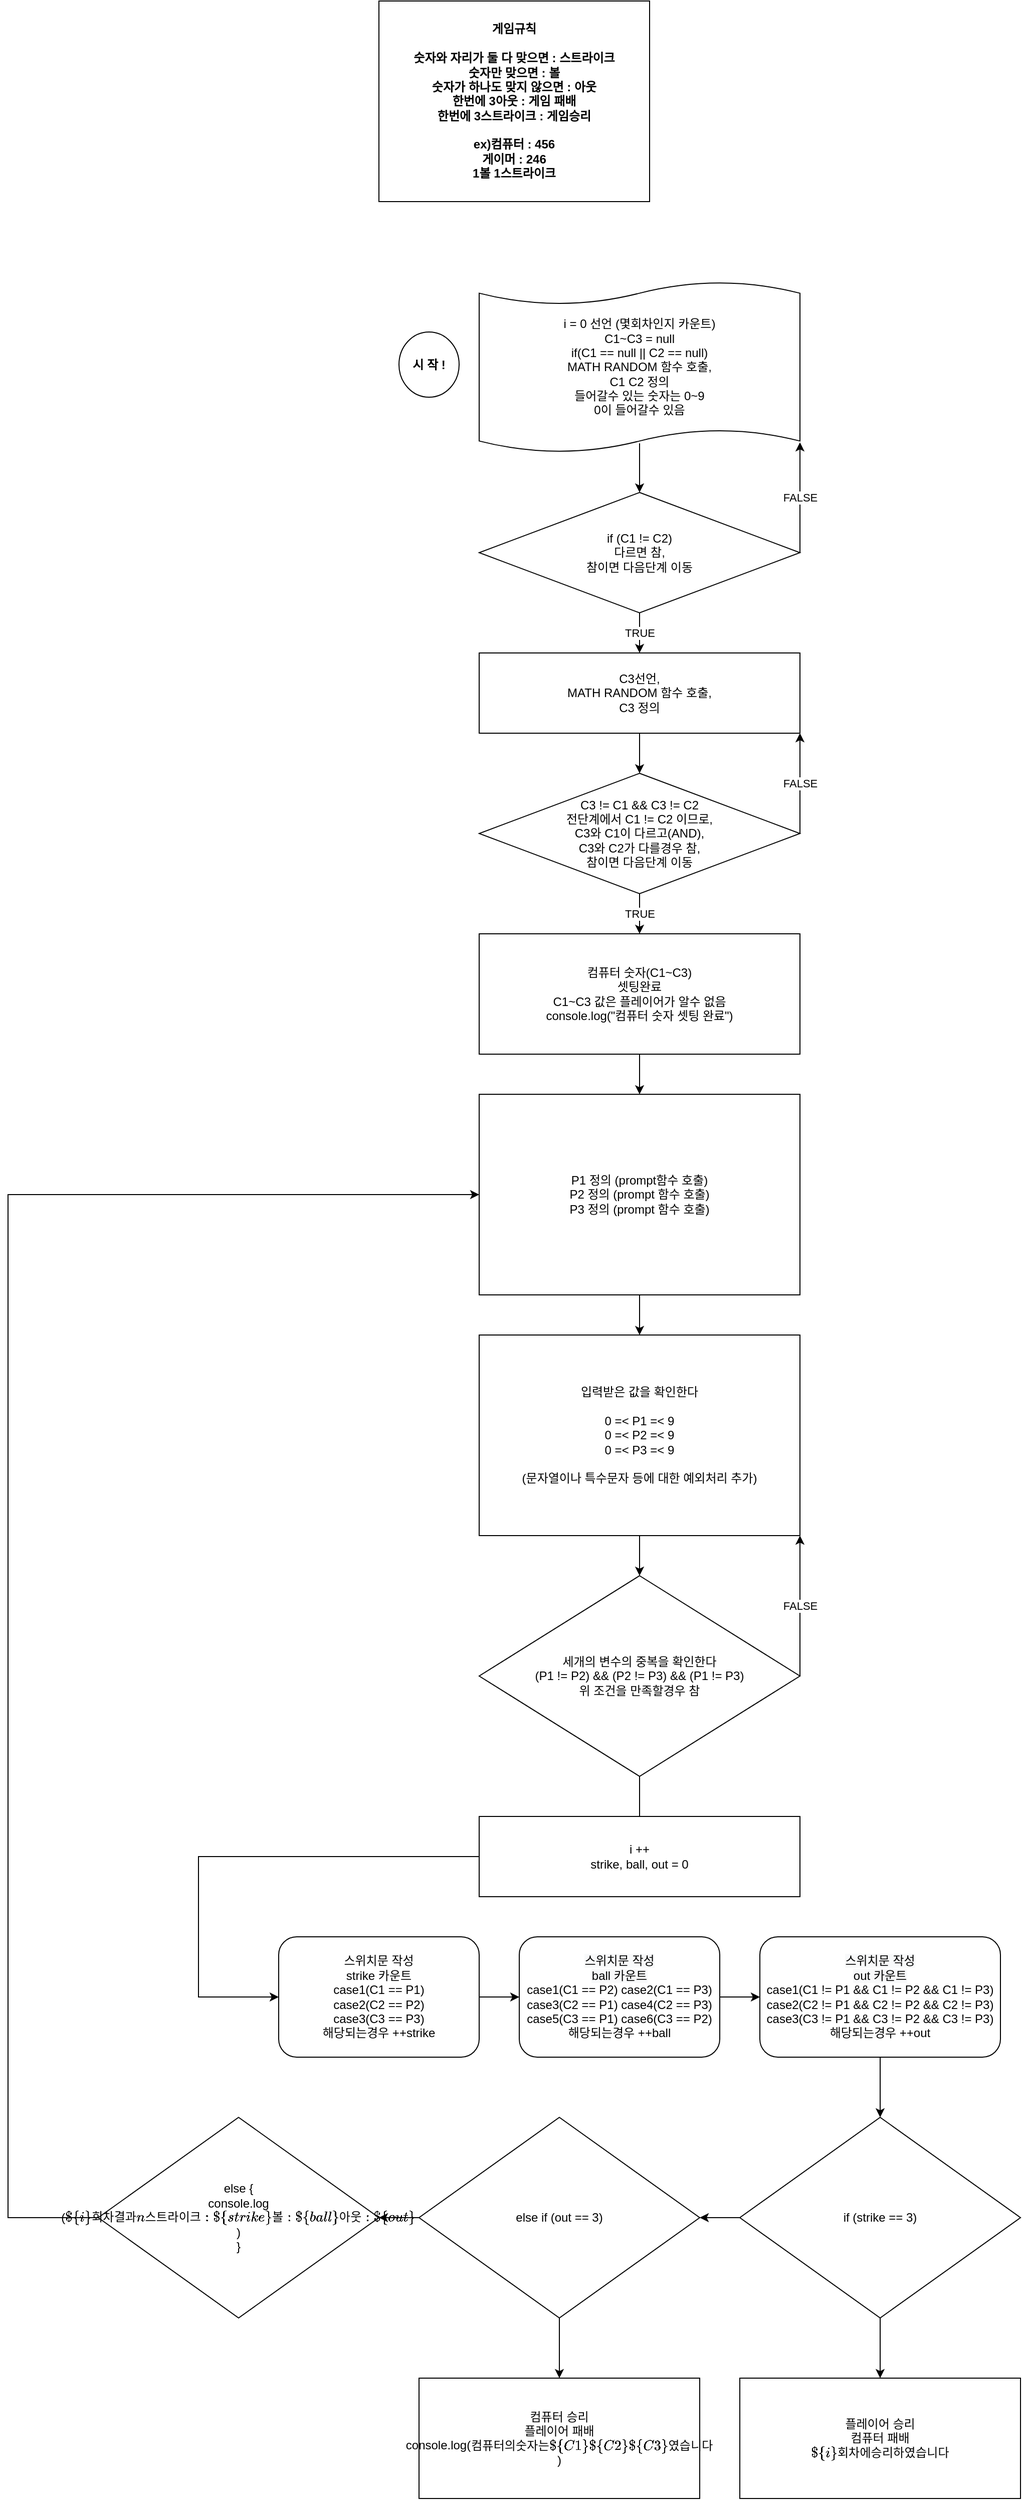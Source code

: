 <mxfile version="20.2.8" type="device"><diagram id="Y235UBWPfkgIHLuUU2gO" name="페이지-1"><mxGraphModel dx="2235" dy="1931" grid="1" gridSize="10" guides="1" tooltips="1" connect="1" arrows="1" fold="1" page="1" pageScale="1" pageWidth="827" pageHeight="1169" math="0" shadow="0"><root><mxCell id="0"/><mxCell id="1" parent="0"/><mxCell id="v2NCd7gPTgxXZb4yI8Rc-23" value="" style="edgeStyle=orthogonalEdgeStyle;rounded=0;orthogonalLoop=1;jettySize=auto;html=1;exitX=0.5;exitY=0.947;exitDx=0;exitDy=0;exitPerimeter=0;" edge="1" parent="1" source="K0F4MHVuEeflgUdzwVko-1" target="K0F4MHVuEeflgUdzwVko-2"><mxGeometry relative="1" as="geometry"/></mxCell><mxCell id="K0F4MHVuEeflgUdzwVko-1" value="i = 0 선언 (몇회차인지 카운트)&lt;br&gt;C1~C3 = null&lt;br&gt;if(C1 == null || C2 == null)&lt;br&gt;MATH RANDOM 함수 호출,&lt;br&gt;C1 C2 정의&lt;br&gt;들어갈수 있는 숫자는 0~9&lt;br&gt;0이 들어갈수 있음" style="shape=tape;whiteSpace=wrap;html=1;size=0.133;" parent="1" vertex="1"><mxGeometry y="-50" width="320" height="170" as="geometry"/></mxCell><mxCell id="K0F4MHVuEeflgUdzwVko-2" value="if (C1 != C2)&lt;br&gt;다르면 참,&lt;br&gt;참이면 다음단계 이동" style="rhombus;whiteSpace=wrap;html=1;" parent="1" vertex="1"><mxGeometry y="160" width="320" height="120" as="geometry"/></mxCell><mxCell id="K0F4MHVuEeflgUdzwVko-79" value="TRUE" style="edgeStyle=orthogonalEdgeStyle;rounded=0;orthogonalLoop=1;jettySize=auto;html=1;strokeColor=default;" parent="1" source="K0F4MHVuEeflgUdzwVko-2" target="K0F4MHVuEeflgUdzwVko-3" edge="1"><mxGeometry relative="1" as="geometry"/></mxCell><mxCell id="v2NCd7gPTgxXZb4yI8Rc-14" value="" style="edgeStyle=orthogonalEdgeStyle;rounded=0;orthogonalLoop=1;jettySize=auto;html=1;" edge="1" parent="1" source="K0F4MHVuEeflgUdzwVko-3" target="K0F4MHVuEeflgUdzwVko-13"><mxGeometry relative="1" as="geometry"/></mxCell><mxCell id="K0F4MHVuEeflgUdzwVko-3" value="C3선언,&lt;br&gt;MATH RANDOM 함수 호출,&lt;br&gt;C3 정의" style="rounded=0;whiteSpace=wrap;html=1;" parent="1" vertex="1"><mxGeometry y="320" width="320" height="80" as="geometry"/></mxCell><mxCell id="K0F4MHVuEeflgUdzwVko-6" value="플레이어 승리&lt;br&gt;컴퓨터 패배&lt;br&gt;`${i}회차에 승리하였습니다`" style="rounded=0;whiteSpace=wrap;html=1;" parent="1" vertex="1"><mxGeometry x="260" y="2040" width="280" height="120" as="geometry"/></mxCell><mxCell id="K0F4MHVuEeflgUdzwVko-13" value="C3 != C1 &amp;amp;&amp;amp; C3 != C2&lt;br&gt;전단계에서 C1 != C2 이므로,&lt;br&gt;C3와 C1이 다르고(AND),&lt;br&gt;C3와 C2가 다를경우 참,&lt;br&gt;참이면 다음단계 이동" style="rhombus;whiteSpace=wrap;html=1;" parent="1" vertex="1"><mxGeometry y="440" width="320" height="120" as="geometry"/></mxCell><mxCell id="v2NCd7gPTgxXZb4yI8Rc-24" value="" style="edgeStyle=orthogonalEdgeStyle;rounded=0;orthogonalLoop=1;jettySize=auto;html=1;" edge="1" parent="1" source="K0F4MHVuEeflgUdzwVko-14" target="K0F4MHVuEeflgUdzwVko-15"><mxGeometry relative="1" as="geometry"/></mxCell><mxCell id="K0F4MHVuEeflgUdzwVko-14" value="컴퓨터 숫자(C1~C3)&lt;br&gt;셋팅완료&lt;br&gt;C1~C3 값은 플레이어가 알수 없음&lt;br&gt;console.log(&quot;컴퓨터 숫자 셋팅 완료&quot;)" style="rounded=0;whiteSpace=wrap;html=1;" parent="1" vertex="1"><mxGeometry y="600" width="320" height="120" as="geometry"/></mxCell><mxCell id="oPxSeBASPiEa_zP34bDi-2" value="" style="edgeStyle=orthogonalEdgeStyle;rounded=0;orthogonalLoop=1;jettySize=auto;html=1;" parent="1" source="K0F4MHVuEeflgUdzwVko-15" target="oPxSeBASPiEa_zP34bDi-1" edge="1"><mxGeometry relative="1" as="geometry"/></mxCell><mxCell id="v2NCd7gPTgxXZb4yI8Rc-49" style="edgeStyle=orthogonalEdgeStyle;rounded=0;orthogonalLoop=1;jettySize=auto;html=1;exitX=0;exitY=0.5;exitDx=0;exitDy=0;entryX=0;entryY=0.5;entryDx=0;entryDy=0;" edge="1" parent="1" source="v2NCd7gPTgxXZb4yI8Rc-48" target="K0F4MHVuEeflgUdzwVko-15"><mxGeometry relative="1" as="geometry"><mxPoint x="-560" y="680" as="targetPoint"/><mxPoint x="-430" y="1290" as="sourcePoint"/><Array as="points"><mxPoint x="-470" y="860"/></Array></mxGeometry></mxCell><mxCell id="K0F4MHVuEeflgUdzwVko-15" value="P1 정의 (prompt함수 호출)&lt;br&gt;P2 정의 (prompt 함수 호출)&lt;br&gt;P3 정의 (prompt 함수 호출)" style="rounded=0;whiteSpace=wrap;html=1;" parent="1" vertex="1"><mxGeometry y="760" width="320" height="200" as="geometry"/></mxCell><mxCell id="v2NCd7gPTgxXZb4yI8Rc-51" value="" style="edgeStyle=orthogonalEdgeStyle;rounded=0;orthogonalLoop=1;jettySize=auto;html=1;" edge="1" parent="1" source="K0F4MHVuEeflgUdzwVko-17" target="v2NCd7gPTgxXZb4yI8Rc-47"><mxGeometry relative="1" as="geometry"/></mxCell><mxCell id="v2NCd7gPTgxXZb4yI8Rc-55" value="" style="edgeStyle=orthogonalEdgeStyle;rounded=0;orthogonalLoop=1;jettySize=auto;html=1;" edge="1" parent="1" source="K0F4MHVuEeflgUdzwVko-17" target="K0F4MHVuEeflgUdzwVko-6"><mxGeometry relative="1" as="geometry"/></mxCell><mxCell id="K0F4MHVuEeflgUdzwVko-17" value="if (strike == 3)" style="rhombus;whiteSpace=wrap;html=1;" parent="1" vertex="1"><mxGeometry x="260" y="1780" width="280" height="200" as="geometry"/></mxCell><mxCell id="v2NCd7gPTgxXZb4yI8Rc-25" value="" style="edgeStyle=orthogonalEdgeStyle;rounded=0;orthogonalLoop=1;jettySize=auto;html=1;" edge="1" parent="1" source="K0F4MHVuEeflgUdzwVko-18"><mxGeometry relative="1" as="geometry"><mxPoint x="160" y="1520" as="targetPoint"/></mxGeometry></mxCell><mxCell id="v2NCd7gPTgxXZb4yI8Rc-57" value="FALSE" style="edgeStyle=orthogonalEdgeStyle;rounded=0;orthogonalLoop=1;jettySize=auto;html=1;entryX=1;entryY=1;entryDx=0;entryDy=0;" edge="1" parent="1" source="K0F4MHVuEeflgUdzwVko-18" target="oPxSeBASPiEa_zP34bDi-1"><mxGeometry relative="1" as="geometry"><mxPoint x="340" y="1210" as="targetPoint"/><Array as="points"><mxPoint x="320" y="1250"/><mxPoint x="320" y="1250"/></Array></mxGeometry></mxCell><mxCell id="K0F4MHVuEeflgUdzwVko-18" value="세개의 변수의 중복을 확인한다&lt;br&gt;(P1 != P2) &amp;amp;&amp;amp; (P2 != P3) &amp;amp;&amp;amp; (P1 != P3)&lt;br&gt;위 조건을 만족할경우 참" style="rhombus;whiteSpace=wrap;html=1;" parent="1" vertex="1"><mxGeometry y="1240" width="320" height="200" as="geometry"/></mxCell><mxCell id="K0F4MHVuEeflgUdzwVko-41" value="" style="endArrow=classic;html=1;rounded=0;strokeColor=default;exitX=0.5;exitY=1;exitDx=0;exitDy=0;entryX=0.5;entryY=0;entryDx=0;entryDy=0;" parent="1" source="K0F4MHVuEeflgUdzwVko-13" target="K0F4MHVuEeflgUdzwVko-14" edge="1"><mxGeometry relative="1" as="geometry"><mxPoint x="99.5" y="500" as="sourcePoint"/><mxPoint x="99.5" y="560" as="targetPoint"/></mxGeometry></mxCell><mxCell id="K0F4MHVuEeflgUdzwVko-42" value="TRUE" style="edgeLabel;resizable=0;html=1;align=center;verticalAlign=middle;" parent="K0F4MHVuEeflgUdzwVko-41" connectable="0" vertex="1"><mxGeometry relative="1" as="geometry"/></mxCell><mxCell id="K0F4MHVuEeflgUdzwVko-61" value="" style="endArrow=classic;html=1;rounded=0;strokeColor=default;exitX=1;exitY=0.5;exitDx=0;exitDy=0;entryX=1;entryY=1;entryDx=0;entryDy=0;" parent="1" source="K0F4MHVuEeflgUdzwVko-13" target="K0F4MHVuEeflgUdzwVko-3" edge="1"><mxGeometry relative="1" as="geometry"><mxPoint x="120" y="440" as="sourcePoint"/><mxPoint x="120" y="380" as="targetPoint"/></mxGeometry></mxCell><mxCell id="K0F4MHVuEeflgUdzwVko-62" value="FALSE" style="edgeLabel;resizable=0;html=1;align=center;verticalAlign=middle;" parent="K0F4MHVuEeflgUdzwVko-61" connectable="0" vertex="1"><mxGeometry relative="1" as="geometry"/></mxCell><mxCell id="K0F4MHVuEeflgUdzwVko-63" value="" style="endArrow=classic;html=1;rounded=0;strokeColor=default;exitX=1;exitY=0.5;exitDx=0;exitDy=0;" parent="1" source="K0F4MHVuEeflgUdzwVko-2" edge="1"><mxGeometry relative="1" as="geometry"><mxPoint x="120" y="159" as="sourcePoint"/><mxPoint x="320" y="110" as="targetPoint"/></mxGeometry></mxCell><mxCell id="K0F4MHVuEeflgUdzwVko-64" value="FALSE" style="edgeLabel;resizable=0;html=1;align=center;verticalAlign=middle;" parent="K0F4MHVuEeflgUdzwVko-63" connectable="0" vertex="1"><mxGeometry relative="1" as="geometry"/></mxCell><mxCell id="K0F4MHVuEeflgUdzwVko-70" value="게임규칙&#10;&#10;숫자와 자리가 둘 다 맞으면 : 스트라이크&#10;숫자만 맞으면 : 볼&#10;숫자가 하나도 맞지 않으면 : 아웃&#10;한번에 3아웃 : 게임 패배&#10;한번에 3스트라이크 : 게임승리&#10;&#10;ex)컴퓨터 : 456&#10;게이머 : 246&#10;1볼 1스트라이크" style="rounded=0;fillColor=default;labelPosition=center;verticalLabelPosition=middle;align=center;verticalAlign=middle;whiteSpace=wrap;fontStyle=1" parent="1" vertex="1"><mxGeometry x="-100" y="-330" width="270" height="200" as="geometry"/></mxCell><mxCell id="K0F4MHVuEeflgUdzwVko-81" value="컴퓨터 승리&lt;br&gt;플레이어 패배&lt;br&gt;console.log(`컴퓨터의 숫자는&lt;br&gt;${C1}${C2} ${C3}였습니다`)" style="rounded=0;whiteSpace=wrap;html=1;" parent="1" vertex="1"><mxGeometry x="-60" y="2040" width="280" height="120" as="geometry"/></mxCell><mxCell id="v2NCd7gPTgxXZb4yI8Rc-16" value="" style="edgeStyle=orthogonalEdgeStyle;rounded=0;orthogonalLoop=1;jettySize=auto;html=1;" edge="1" parent="1" source="oPxSeBASPiEa_zP34bDi-1" target="K0F4MHVuEeflgUdzwVko-18"><mxGeometry relative="1" as="geometry"/></mxCell><mxCell id="oPxSeBASPiEa_zP34bDi-1" value="입력받은 값을 확인한다&lt;br&gt;&lt;br&gt;0 =&amp;lt; P1 =&amp;lt; 9&lt;br&gt;0 =&amp;lt; P2 =&amp;lt; 9&lt;br&gt;0 =&amp;lt; P3 =&amp;lt; 9&lt;br&gt;&lt;br&gt;(문자열이나 특수문자 등에 대한 예외처리 추가)" style="rounded=0;whiteSpace=wrap;html=1;" parent="1" vertex="1"><mxGeometry y="1000" width="320" height="200" as="geometry"/></mxCell><mxCell id="v2NCd7gPTgxXZb4yI8Rc-42" value="" style="edgeStyle=orthogonalEdgeStyle;rounded=0;orthogonalLoop=1;jettySize=auto;html=1;" edge="1" parent="1" source="v2NCd7gPTgxXZb4yI8Rc-32" target="v2NCd7gPTgxXZb4yI8Rc-33"><mxGeometry relative="1" as="geometry"/></mxCell><mxCell id="v2NCd7gPTgxXZb4yI8Rc-32" value="스위치문 작성&lt;br&gt;strike 카운트&lt;br&gt;&lt;div&gt;case1(C1 == P1)&lt;/div&gt;&lt;div&gt;case2(C2 == P2)&lt;/div&gt;&lt;div&gt;case3(C3 == P3)&lt;/div&gt;&lt;div&gt;해당되는경우 ++strike&lt;/div&gt;" style="rounded=1;whiteSpace=wrap;html=1;" vertex="1" parent="1"><mxGeometry x="-200" y="1600" width="200" height="120" as="geometry"/></mxCell><mxCell id="v2NCd7gPTgxXZb4yI8Rc-43" value="" style="edgeStyle=orthogonalEdgeStyle;rounded=0;orthogonalLoop=1;jettySize=auto;html=1;" edge="1" parent="1" source="v2NCd7gPTgxXZb4yI8Rc-33" target="v2NCd7gPTgxXZb4yI8Rc-34"><mxGeometry relative="1" as="geometry"/></mxCell><mxCell id="v2NCd7gPTgxXZb4yI8Rc-33" value="&lt;span style=&quot;color: rgb(0, 0, 0); font-family: Helvetica; font-size: 12px; font-style: normal; font-variant-ligatures: normal; font-variant-caps: normal; font-weight: 400; letter-spacing: normal; orphans: 2; text-align: center; text-indent: 0px; text-transform: none; widows: 2; word-spacing: 0px; -webkit-text-stroke-width: 0px; background-color: rgb(248, 249, 250); text-decoration-thickness: initial; text-decoration-style: initial; text-decoration-color: initial; float: none; display: inline !important;&quot;&gt;스위치문 작성&lt;/span&gt;&lt;br style=&quot;color: rgb(0, 0, 0); font-family: Helvetica; font-size: 12px; font-style: normal; font-variant-ligatures: normal; font-variant-caps: normal; font-weight: 400; letter-spacing: normal; orphans: 2; text-align: center; text-indent: 0px; text-transform: none; widows: 2; word-spacing: 0px; -webkit-text-stroke-width: 0px; background-color: rgb(248, 249, 250); text-decoration-thickness: initial; text-decoration-style: initial; text-decoration-color: initial;&quot;&gt;&lt;span style=&quot;color: rgb(0, 0, 0); font-family: Helvetica; font-size: 12px; font-style: normal; font-variant-ligatures: normal; font-variant-caps: normal; font-weight: 400; letter-spacing: normal; orphans: 2; text-align: center; text-indent: 0px; text-transform: none; widows: 2; word-spacing: 0px; -webkit-text-stroke-width: 0px; background-color: rgb(248, 249, 250); text-decoration-thickness: initial; text-decoration-style: initial; text-decoration-color: initial; float: none; display: inline !important;&quot;&gt;ball 카운트&lt;br&gt;&lt;div&gt;case1(C1 == P2) case2(C1 == P3) case3(C2 == P1) case4(C2 == P3) case5(C3 == P1) case6(C3 == P2)&lt;/div&gt;&lt;div&gt;해당되는경우 ++ball&lt;/div&gt;&lt;/span&gt;" style="rounded=1;whiteSpace=wrap;html=1;" vertex="1" parent="1"><mxGeometry x="40" y="1600" width="200" height="120" as="geometry"/></mxCell><mxCell id="v2NCd7gPTgxXZb4yI8Rc-50" value="" style="edgeStyle=orthogonalEdgeStyle;rounded=0;orthogonalLoop=1;jettySize=auto;html=1;" edge="1" parent="1" source="v2NCd7gPTgxXZb4yI8Rc-34" target="K0F4MHVuEeflgUdzwVko-17"><mxGeometry relative="1" as="geometry"/></mxCell><mxCell id="v2NCd7gPTgxXZb4yI8Rc-34" value="&lt;span style=&quot;color: rgb(0, 0, 0); font-family: Helvetica; font-size: 12px; font-style: normal; font-variant-ligatures: normal; font-variant-caps: normal; font-weight: 400; letter-spacing: normal; orphans: 2; text-align: center; text-indent: 0px; text-transform: none; widows: 2; word-spacing: 0px; -webkit-text-stroke-width: 0px; background-color: rgb(248, 249, 250); text-decoration-thickness: initial; text-decoration-style: initial; text-decoration-color: initial; float: none; display: inline !important;&quot;&gt;스위치문 작성&lt;/span&gt;&lt;br style=&quot;color: rgb(0, 0, 0); font-family: Helvetica; font-size: 12px; font-style: normal; font-variant-ligatures: normal; font-variant-caps: normal; font-weight: 400; letter-spacing: normal; orphans: 2; text-align: center; text-indent: 0px; text-transform: none; widows: 2; word-spacing: 0px; -webkit-text-stroke-width: 0px; background-color: rgb(248, 249, 250); text-decoration-thickness: initial; text-decoration-style: initial; text-decoration-color: initial;&quot;&gt;&lt;span style=&quot;color: rgb(0, 0, 0); font-family: Helvetica; font-size: 12px; font-style: normal; font-variant-ligatures: normal; font-variant-caps: normal; font-weight: 400; letter-spacing: normal; orphans: 2; text-align: center; text-indent: 0px; text-transform: none; widows: 2; word-spacing: 0px; -webkit-text-stroke-width: 0px; background-color: rgb(248, 249, 250); text-decoration-thickness: initial; text-decoration-style: initial; text-decoration-color: initial; float: none; display: inline !important;&quot;&gt;out 카운트&lt;br&gt;&lt;div&gt;case1(C1 != P1 &amp;amp;&amp;amp; C1 != P2 &amp;amp;&amp;amp; C1 != P3)&lt;/div&gt;&lt;div&gt;case2(C2 != P1 &amp;amp;&amp;amp; C2 != P2 &amp;amp;&amp;amp; C2 != P3)&lt;/div&gt;&lt;div&gt;case3(C3 != P1 &amp;amp;&amp;amp; C3 != P2 &amp;amp;&amp;amp; C3 != P3)&lt;/div&gt;&lt;div&gt;해당되는경우 ++out&lt;/div&gt;&lt;/span&gt;" style="rounded=1;whiteSpace=wrap;html=1;" vertex="1" parent="1"><mxGeometry x="280" y="1600" width="240" height="120" as="geometry"/></mxCell><mxCell id="v2NCd7gPTgxXZb4yI8Rc-40" style="edgeStyle=orthogonalEdgeStyle;rounded=0;orthogonalLoop=1;jettySize=auto;html=1;entryX=0;entryY=0.5;entryDx=0;entryDy=0;" edge="1" parent="1" source="v2NCd7gPTgxXZb4yI8Rc-35" target="v2NCd7gPTgxXZb4yI8Rc-32"><mxGeometry relative="1" as="geometry"><mxPoint x="-280" y="1760" as="targetPoint"/><Array as="points"><mxPoint x="-280" y="1520"/><mxPoint x="-280" y="1660"/></Array></mxGeometry></mxCell><mxCell id="v2NCd7gPTgxXZb4yI8Rc-35" value="i ++&lt;br&gt;strike, ball, out = 0" style="rounded=0;whiteSpace=wrap;html=1;" vertex="1" parent="1"><mxGeometry y="1480" width="320" height="80" as="geometry"/></mxCell><mxCell id="v2NCd7gPTgxXZb4yI8Rc-52" value="" style="edgeStyle=orthogonalEdgeStyle;rounded=0;orthogonalLoop=1;jettySize=auto;html=1;" edge="1" parent="1" source="v2NCd7gPTgxXZb4yI8Rc-47" target="v2NCd7gPTgxXZb4yI8Rc-48"><mxGeometry relative="1" as="geometry"/></mxCell><mxCell id="v2NCd7gPTgxXZb4yI8Rc-54" value="" style="edgeStyle=orthogonalEdgeStyle;rounded=0;orthogonalLoop=1;jettySize=auto;html=1;" edge="1" parent="1" source="v2NCd7gPTgxXZb4yI8Rc-47" target="K0F4MHVuEeflgUdzwVko-81"><mxGeometry relative="1" as="geometry"/></mxCell><mxCell id="v2NCd7gPTgxXZb4yI8Rc-47" value="else if (out == 3)" style="rhombus;whiteSpace=wrap;html=1;" vertex="1" parent="1"><mxGeometry x="-60" y="1780" width="280" height="200" as="geometry"/></mxCell><mxCell id="v2NCd7gPTgxXZb4yI8Rc-48" value="else {&lt;br&gt;console.log&lt;br&gt;(`${i}회차 결과\n&lt;br&gt;스트라이크 : ${strike}&lt;br&gt;볼 : ${ball}&lt;br&gt;아웃 : ${out}`)&lt;br&gt;}" style="rhombus;whiteSpace=wrap;html=1;" vertex="1" parent="1"><mxGeometry x="-380" y="1780" width="280" height="200" as="geometry"/></mxCell><mxCell id="v2NCd7gPTgxXZb4yI8Rc-56" value="&lt;b&gt;시 작 !&lt;/b&gt;" style="ellipse;whiteSpace=wrap;html=1;" vertex="1" parent="1"><mxGeometry x="-80" width="60" height="65" as="geometry"/></mxCell></root></mxGraphModel></diagram></mxfile>